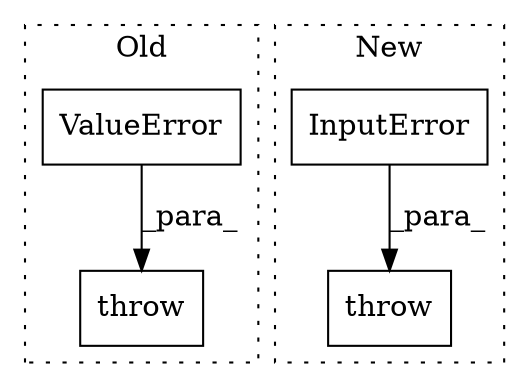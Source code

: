 digraph G {
subgraph cluster0 {
1 [label="ValueError" a="32" s="3720,3751" l="11,1" shape="box"];
3 [label="throw" a="53" s="3714" l="6" shape="box"];
label = "Old";
style="dotted";
}
subgraph cluster1 {
2 [label="InputError" a="32" s="4295,4319" l="11,1" shape="box"];
4 [label="throw" a="53" s="4289" l="6" shape="box"];
label = "New";
style="dotted";
}
1 -> 3 [label="_para_"];
2 -> 4 [label="_para_"];
}